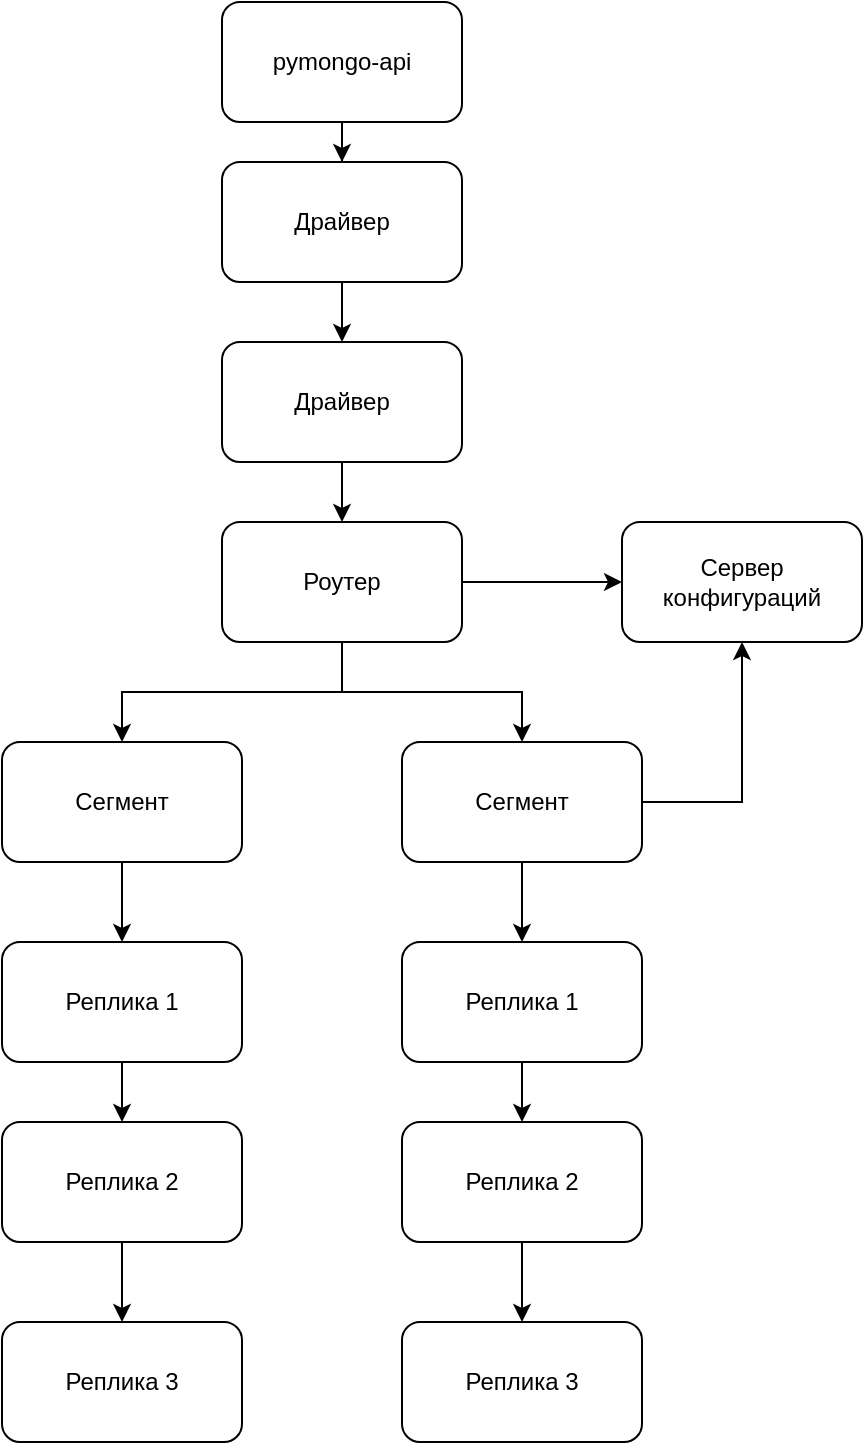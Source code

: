 <mxfile version="24.7.17">
  <diagram name="Page-1" id="-H_mtQnk-PTXWXPvYvuk">
    <mxGraphModel dx="889" dy="1182" grid="1" gridSize="10" guides="1" tooltips="1" connect="1" arrows="1" fold="1" page="1" pageScale="1" pageWidth="1169" pageHeight="827" math="0" shadow="0">
      <root>
        <mxCell id="0" />
        <mxCell id="1" parent="0" />
        <mxCell id="zA23MoTUsTF4_91t8viU-3" value="pymongo-api" style="rounded=1;whiteSpace=wrap;html=1;" parent="1" vertex="1">
          <mxGeometry x="360" y="290" width="120" height="60" as="geometry" />
        </mxCell>
        <mxCell id="zA23MoTUsTF4_91t8viU-4" style="edgeStyle=orthogonalEdgeStyle;rounded=0;orthogonalLoop=1;jettySize=auto;html=1;" parent="1" source="zA23MoTUsTF4_91t8viU-3" target="d-e6jIQ3wyXe82C8wbV5-1" edge="1">
          <mxGeometry relative="1" as="geometry">
            <mxPoint x="420" y="480" as="targetPoint" />
          </mxGeometry>
        </mxCell>
        <mxCell id="d-e6jIQ3wyXe82C8wbV5-3" style="edgeStyle=orthogonalEdgeStyle;rounded=0;orthogonalLoop=1;jettySize=auto;html=1;" edge="1" parent="1" source="d-e6jIQ3wyXe82C8wbV5-1" target="d-e6jIQ3wyXe82C8wbV5-2">
          <mxGeometry relative="1" as="geometry" />
        </mxCell>
        <mxCell id="d-e6jIQ3wyXe82C8wbV5-1" value="Драйвер" style="rounded=1;whiteSpace=wrap;html=1;" vertex="1" parent="1">
          <mxGeometry x="360" y="370" width="120" height="60" as="geometry" />
        </mxCell>
        <mxCell id="d-e6jIQ3wyXe82C8wbV5-5" value="" style="edgeStyle=orthogonalEdgeStyle;rounded=0;orthogonalLoop=1;jettySize=auto;html=1;" edge="1" parent="1" source="d-e6jIQ3wyXe82C8wbV5-2" target="d-e6jIQ3wyXe82C8wbV5-4">
          <mxGeometry relative="1" as="geometry" />
        </mxCell>
        <mxCell id="d-e6jIQ3wyXe82C8wbV5-2" value="Драйвер" style="rounded=1;whiteSpace=wrap;html=1;" vertex="1" parent="1">
          <mxGeometry x="360" y="460" width="120" height="60" as="geometry" />
        </mxCell>
        <mxCell id="d-e6jIQ3wyXe82C8wbV5-7" value="" style="edgeStyle=orthogonalEdgeStyle;rounded=0;orthogonalLoop=1;jettySize=auto;html=1;" edge="1" parent="1" source="d-e6jIQ3wyXe82C8wbV5-4" target="d-e6jIQ3wyXe82C8wbV5-6">
          <mxGeometry relative="1" as="geometry" />
        </mxCell>
        <mxCell id="d-e6jIQ3wyXe82C8wbV5-9" value="" style="edgeStyle=orthogonalEdgeStyle;rounded=0;orthogonalLoop=1;jettySize=auto;html=1;" edge="1" parent="1" source="d-e6jIQ3wyXe82C8wbV5-4" target="d-e6jIQ3wyXe82C8wbV5-8">
          <mxGeometry relative="1" as="geometry" />
        </mxCell>
        <mxCell id="d-e6jIQ3wyXe82C8wbV5-11" value="" style="edgeStyle=orthogonalEdgeStyle;rounded=0;orthogonalLoop=1;jettySize=auto;html=1;" edge="1" parent="1" source="d-e6jIQ3wyXe82C8wbV5-4" target="d-e6jIQ3wyXe82C8wbV5-10">
          <mxGeometry relative="1" as="geometry" />
        </mxCell>
        <mxCell id="d-e6jIQ3wyXe82C8wbV5-4" value="Роутер" style="whiteSpace=wrap;html=1;rounded=1;" vertex="1" parent="1">
          <mxGeometry x="360" y="550" width="120" height="60" as="geometry" />
        </mxCell>
        <mxCell id="d-e6jIQ3wyXe82C8wbV5-14" value="" style="edgeStyle=orthogonalEdgeStyle;rounded=0;orthogonalLoop=1;jettySize=auto;html=1;" edge="1" parent="1" source="d-e6jIQ3wyXe82C8wbV5-6" target="d-e6jIQ3wyXe82C8wbV5-13">
          <mxGeometry relative="1" as="geometry" />
        </mxCell>
        <mxCell id="d-e6jIQ3wyXe82C8wbV5-6" value="Сегмент" style="whiteSpace=wrap;html=1;rounded=1;" vertex="1" parent="1">
          <mxGeometry x="250" y="660" width="120" height="60" as="geometry" />
        </mxCell>
        <mxCell id="d-e6jIQ3wyXe82C8wbV5-12" style="edgeStyle=orthogonalEdgeStyle;rounded=0;orthogonalLoop=1;jettySize=auto;html=1;" edge="1" parent="1" source="d-e6jIQ3wyXe82C8wbV5-8" target="d-e6jIQ3wyXe82C8wbV5-10">
          <mxGeometry relative="1" as="geometry">
            <Array as="points">
              <mxPoint x="620" y="690" />
            </Array>
          </mxGeometry>
        </mxCell>
        <mxCell id="d-e6jIQ3wyXe82C8wbV5-8" value="Сегмент" style="whiteSpace=wrap;html=1;rounded=1;" vertex="1" parent="1">
          <mxGeometry x="450" y="660" width="120" height="60" as="geometry" />
        </mxCell>
        <mxCell id="d-e6jIQ3wyXe82C8wbV5-10" value="Сервер конфигураций" style="whiteSpace=wrap;html=1;rounded=1;" vertex="1" parent="1">
          <mxGeometry x="560" y="550" width="120" height="60" as="geometry" />
        </mxCell>
        <mxCell id="d-e6jIQ3wyXe82C8wbV5-16" value="" style="edgeStyle=orthogonalEdgeStyle;rounded=0;orthogonalLoop=1;jettySize=auto;html=1;" edge="1" parent="1" source="d-e6jIQ3wyXe82C8wbV5-13" target="d-e6jIQ3wyXe82C8wbV5-15">
          <mxGeometry relative="1" as="geometry" />
        </mxCell>
        <mxCell id="d-e6jIQ3wyXe82C8wbV5-13" value="Реплика 1" style="whiteSpace=wrap;html=1;rounded=1;" vertex="1" parent="1">
          <mxGeometry x="250" y="760" width="120" height="60" as="geometry" />
        </mxCell>
        <mxCell id="d-e6jIQ3wyXe82C8wbV5-18" value="" style="edgeStyle=orthogonalEdgeStyle;rounded=0;orthogonalLoop=1;jettySize=auto;html=1;" edge="1" parent="1" source="d-e6jIQ3wyXe82C8wbV5-15" target="d-e6jIQ3wyXe82C8wbV5-17">
          <mxGeometry relative="1" as="geometry" />
        </mxCell>
        <mxCell id="d-e6jIQ3wyXe82C8wbV5-15" value="Реплика 2" style="whiteSpace=wrap;html=1;rounded=1;" vertex="1" parent="1">
          <mxGeometry x="250" y="850" width="120" height="60" as="geometry" />
        </mxCell>
        <mxCell id="d-e6jIQ3wyXe82C8wbV5-17" value="Реплика 3" style="whiteSpace=wrap;html=1;rounded=1;" vertex="1" parent="1">
          <mxGeometry x="250" y="950" width="120" height="60" as="geometry" />
        </mxCell>
        <mxCell id="d-e6jIQ3wyXe82C8wbV5-19" value="" style="edgeStyle=orthogonalEdgeStyle;rounded=0;orthogonalLoop=1;jettySize=auto;html=1;" edge="1" parent="1" target="d-e6jIQ3wyXe82C8wbV5-21" source="d-e6jIQ3wyXe82C8wbV5-8">
          <mxGeometry relative="1" as="geometry">
            <mxPoint x="510" y="720" as="sourcePoint" />
          </mxGeometry>
        </mxCell>
        <mxCell id="d-e6jIQ3wyXe82C8wbV5-20" value="" style="edgeStyle=orthogonalEdgeStyle;rounded=0;orthogonalLoop=1;jettySize=auto;html=1;" edge="1" parent="1" source="d-e6jIQ3wyXe82C8wbV5-21" target="d-e6jIQ3wyXe82C8wbV5-23">
          <mxGeometry relative="1" as="geometry" />
        </mxCell>
        <mxCell id="d-e6jIQ3wyXe82C8wbV5-21" value="Реплика 1" style="whiteSpace=wrap;html=1;rounded=1;" vertex="1" parent="1">
          <mxGeometry x="450" y="760" width="120" height="60" as="geometry" />
        </mxCell>
        <mxCell id="d-e6jIQ3wyXe82C8wbV5-22" value="" style="edgeStyle=orthogonalEdgeStyle;rounded=0;orthogonalLoop=1;jettySize=auto;html=1;" edge="1" parent="1" source="d-e6jIQ3wyXe82C8wbV5-23" target="d-e6jIQ3wyXe82C8wbV5-24">
          <mxGeometry relative="1" as="geometry" />
        </mxCell>
        <mxCell id="d-e6jIQ3wyXe82C8wbV5-23" value="Реплика 2" style="whiteSpace=wrap;html=1;rounded=1;" vertex="1" parent="1">
          <mxGeometry x="450" y="850" width="120" height="60" as="geometry" />
        </mxCell>
        <mxCell id="d-e6jIQ3wyXe82C8wbV5-24" value="Реплика 3" style="whiteSpace=wrap;html=1;rounded=1;" vertex="1" parent="1">
          <mxGeometry x="450" y="950" width="120" height="60" as="geometry" />
        </mxCell>
      </root>
    </mxGraphModel>
  </diagram>
</mxfile>
